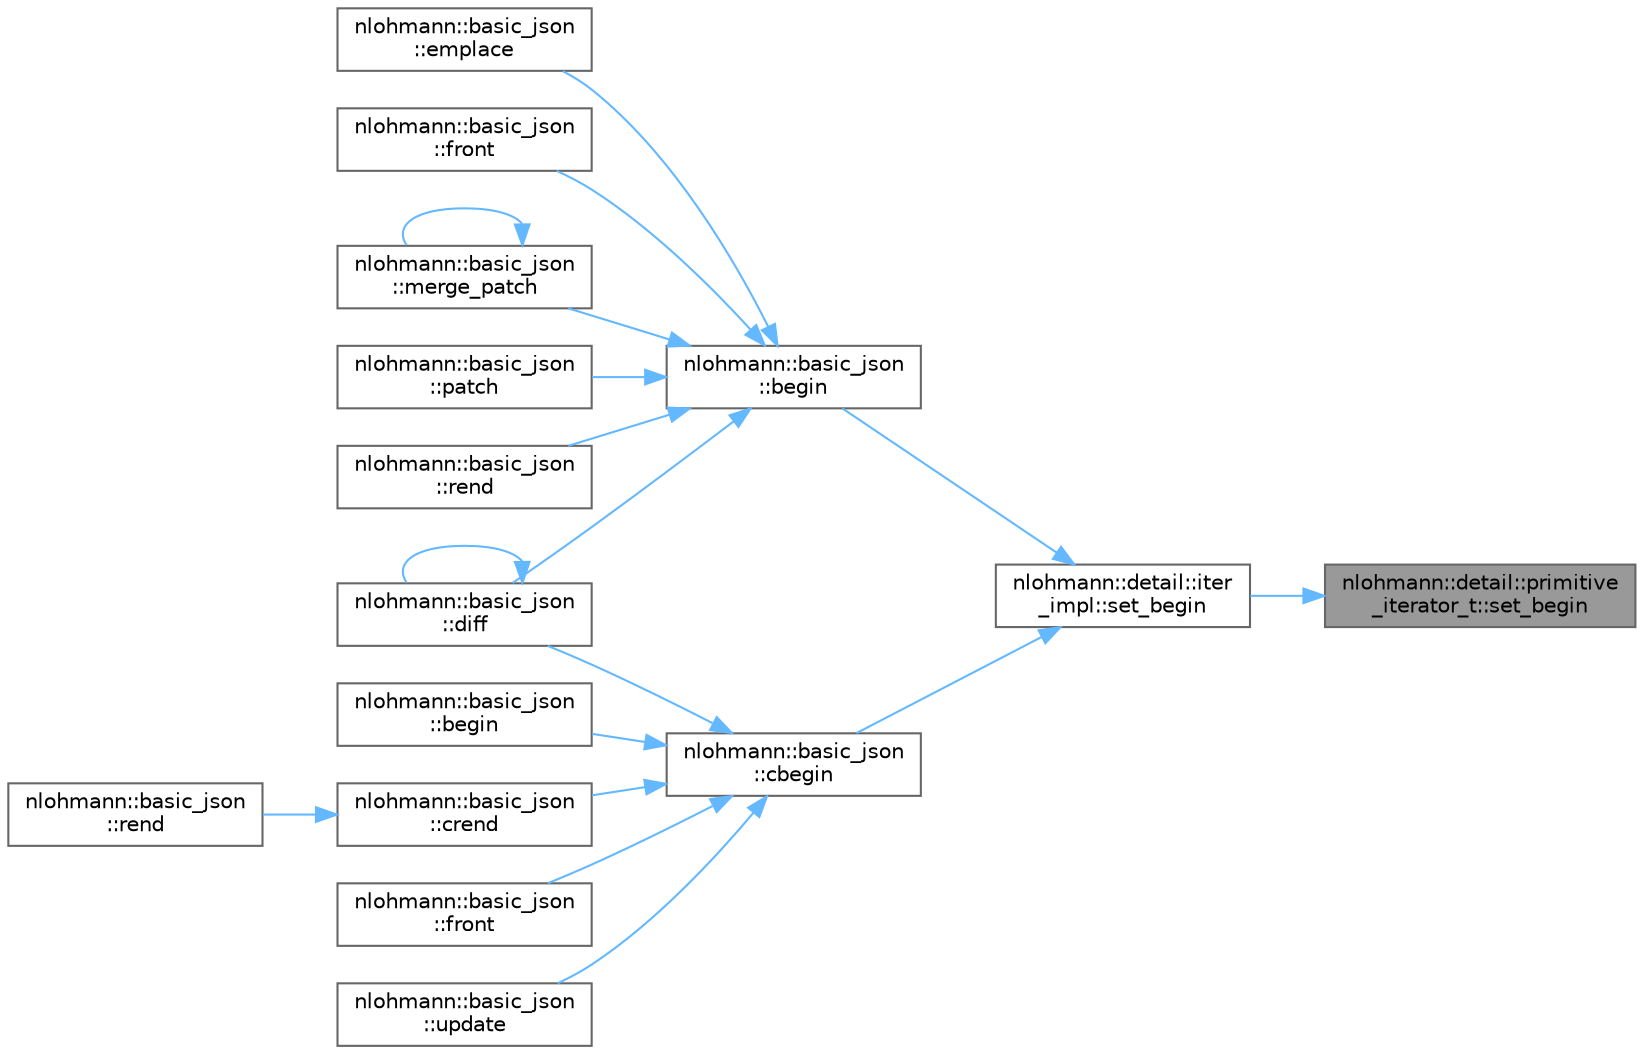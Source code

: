 digraph "nlohmann::detail::primitive_iterator_t::set_begin"
{
 // LATEX_PDF_SIZE
  bgcolor="transparent";
  edge [fontname=Helvetica,fontsize=10,labelfontname=Helvetica,labelfontsize=10];
  node [fontname=Helvetica,fontsize=10,shape=box,height=0.2,width=0.4];
  rankdir="RL";
  Node1 [label="nlohmann::detail::primitive\l_iterator_t::set_begin",height=0.2,width=0.4,color="gray40", fillcolor="grey60", style="filled", fontcolor="black",tooltip="set iterator to a defined beginning"];
  Node1 -> Node2 [dir="back",color="steelblue1",style="solid"];
  Node2 [label="nlohmann::detail::iter\l_impl::set_begin",height=0.2,width=0.4,color="grey40", fillcolor="white", style="filled",URL="$a02011.html#a5d5f92c7f6848814bc82cf7e4e541820",tooltip="set the iterator to the first value"];
  Node2 -> Node3 [dir="back",color="steelblue1",style="solid"];
  Node3 [label="nlohmann::basic_json\l::begin",height=0.2,width=0.4,color="grey40", fillcolor="white", style="filled",URL="$a01659.html#a23b495b4c282e4afacf382f5b49af7c7",tooltip="returns an iterator to the first element"];
  Node3 -> Node4 [dir="back",color="steelblue1",style="solid"];
  Node4 [label="nlohmann::basic_json\l::diff",height=0.2,width=0.4,color="grey40", fillcolor="white", style="filled",URL="$a01659.html#a1c1f21327df91a4dd6c5f5a107240385",tooltip="creates a diff as a JSON patch"];
  Node4 -> Node4 [dir="back",color="steelblue1",style="solid"];
  Node3 -> Node5 [dir="back",color="steelblue1",style="solid"];
  Node5 [label="nlohmann::basic_json\l::emplace",height=0.2,width=0.4,color="grey40", fillcolor="white", style="filled",URL="$a01659.html#af244c096197a233edba4c83200ae66ac",tooltip="add an object to an object if key does not exist"];
  Node3 -> Node6 [dir="back",color="steelblue1",style="solid"];
  Node6 [label="nlohmann::basic_json\l::front",height=0.2,width=0.4,color="grey40", fillcolor="white", style="filled",URL="$a01659.html#a5417ca43ae5e7a3a2f82eee2d915c6ed",tooltip="access the first element"];
  Node3 -> Node7 [dir="back",color="steelblue1",style="solid"];
  Node7 [label="nlohmann::basic_json\l::merge_patch",height=0.2,width=0.4,color="grey40", fillcolor="white", style="filled",URL="$a01659.html#a844a77cb154752d12118f10af26d54cb",tooltip="applies a JSON Merge Patch"];
  Node7 -> Node7 [dir="back",color="steelblue1",style="solid"];
  Node3 -> Node8 [dir="back",color="steelblue1",style="solid"];
  Node8 [label="nlohmann::basic_json\l::patch",height=0.2,width=0.4,color="grey40", fillcolor="white", style="filled",URL="$a01659.html#adcc786998f220a5b3083ee8a37c4553e",tooltip="applies a JSON patch"];
  Node3 -> Node9 [dir="back",color="steelblue1",style="solid"];
  Node9 [label="nlohmann::basic_json\l::rend",height=0.2,width=0.4,color="grey40", fillcolor="white", style="filled",URL="$a01659.html#a7a328b29b290cc300345376c54f618cb",tooltip="returns an iterator to the reverse-end"];
  Node2 -> Node10 [dir="back",color="steelblue1",style="solid"];
  Node10 [label="nlohmann::basic_json\l::cbegin",height=0.2,width=0.4,color="grey40", fillcolor="white", style="filled",URL="$a01659.html#ae508c13e3ad6ce445bcaf24a2bc7d039",tooltip="returns a const iterator to the first element"];
  Node10 -> Node11 [dir="back",color="steelblue1",style="solid"];
  Node11 [label="nlohmann::basic_json\l::begin",height=0.2,width=0.4,color="grey40", fillcolor="white", style="filled",URL="$a01659.html#a4f147be16fcde9f510c4aac89ab511c9",tooltip="returns a const iterator to the first element"];
  Node10 -> Node12 [dir="back",color="steelblue1",style="solid"];
  Node12 [label="nlohmann::basic_json\l::crend",height=0.2,width=0.4,color="grey40", fillcolor="white", style="filled",URL="$a01659.html#a223480466a0922267d680ec8f0722d58",tooltip="returns a const reverse iterator to one before the first"];
  Node12 -> Node13 [dir="back",color="steelblue1",style="solid"];
  Node13 [label="nlohmann::basic_json\l::rend",height=0.2,width=0.4,color="grey40", fillcolor="white", style="filled",URL="$a01659.html#a2e4cbf41d593d41847b90aea55e5e84d",tooltip="returns a const reverse iterator to one before the first"];
  Node10 -> Node4 [dir="back",color="steelblue1",style="solid"];
  Node10 -> Node14 [dir="back",color="steelblue1",style="solid"];
  Node14 [label="nlohmann::basic_json\l::front",height=0.2,width=0.4,color="grey40", fillcolor="white", style="filled",URL="$a01659.html#a5ac8f974c178cf9326b6765e22f50eb6",tooltip="access the first element"];
  Node10 -> Node15 [dir="back",color="steelblue1",style="solid"];
  Node15 [label="nlohmann::basic_json\l::update",height=0.2,width=0.4,color="grey40", fillcolor="white", style="filled",URL="$a01659.html#a377819905d567f6f523dcbc592cb6356",tooltip="updates a JSON object from another object, overwriting existing keys"];
}
